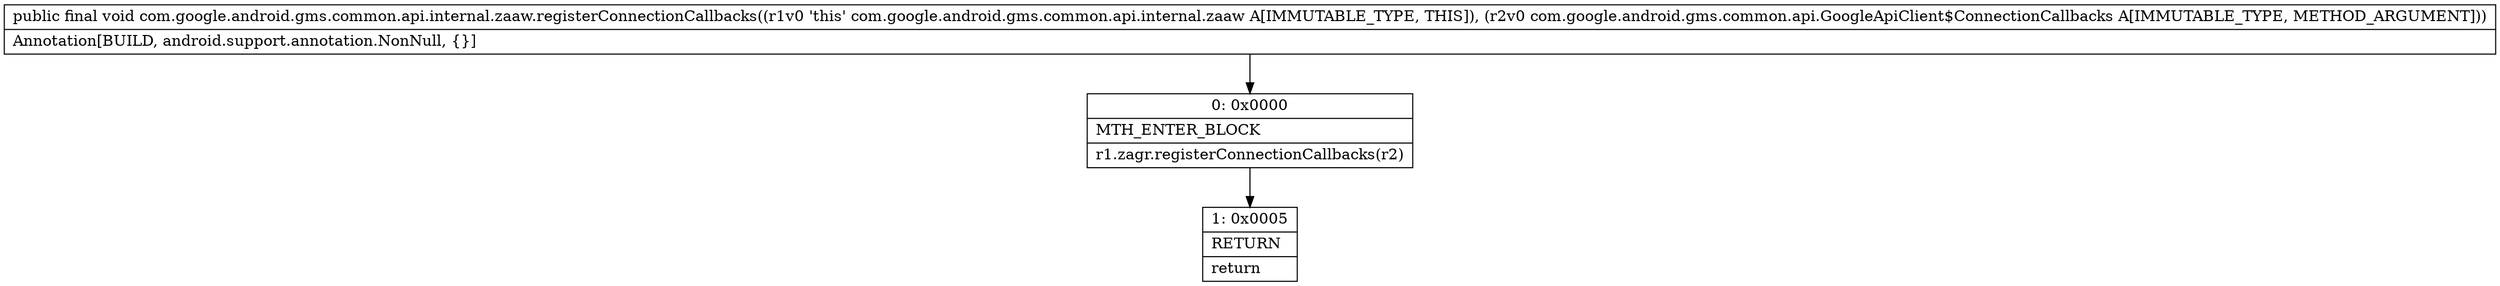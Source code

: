 digraph "CFG forcom.google.android.gms.common.api.internal.zaaw.registerConnectionCallbacks(Lcom\/google\/android\/gms\/common\/api\/GoogleApiClient$ConnectionCallbacks;)V" {
Node_0 [shape=record,label="{0\:\ 0x0000|MTH_ENTER_BLOCK\l|r1.zagr.registerConnectionCallbacks(r2)\l}"];
Node_1 [shape=record,label="{1\:\ 0x0005|RETURN\l|return\l}"];
MethodNode[shape=record,label="{public final void com.google.android.gms.common.api.internal.zaaw.registerConnectionCallbacks((r1v0 'this' com.google.android.gms.common.api.internal.zaaw A[IMMUTABLE_TYPE, THIS]), (r2v0 com.google.android.gms.common.api.GoogleApiClient$ConnectionCallbacks A[IMMUTABLE_TYPE, METHOD_ARGUMENT]))  | Annotation[BUILD, android.support.annotation.NonNull, \{\}]\l}"];
MethodNode -> Node_0;
Node_0 -> Node_1;
}

